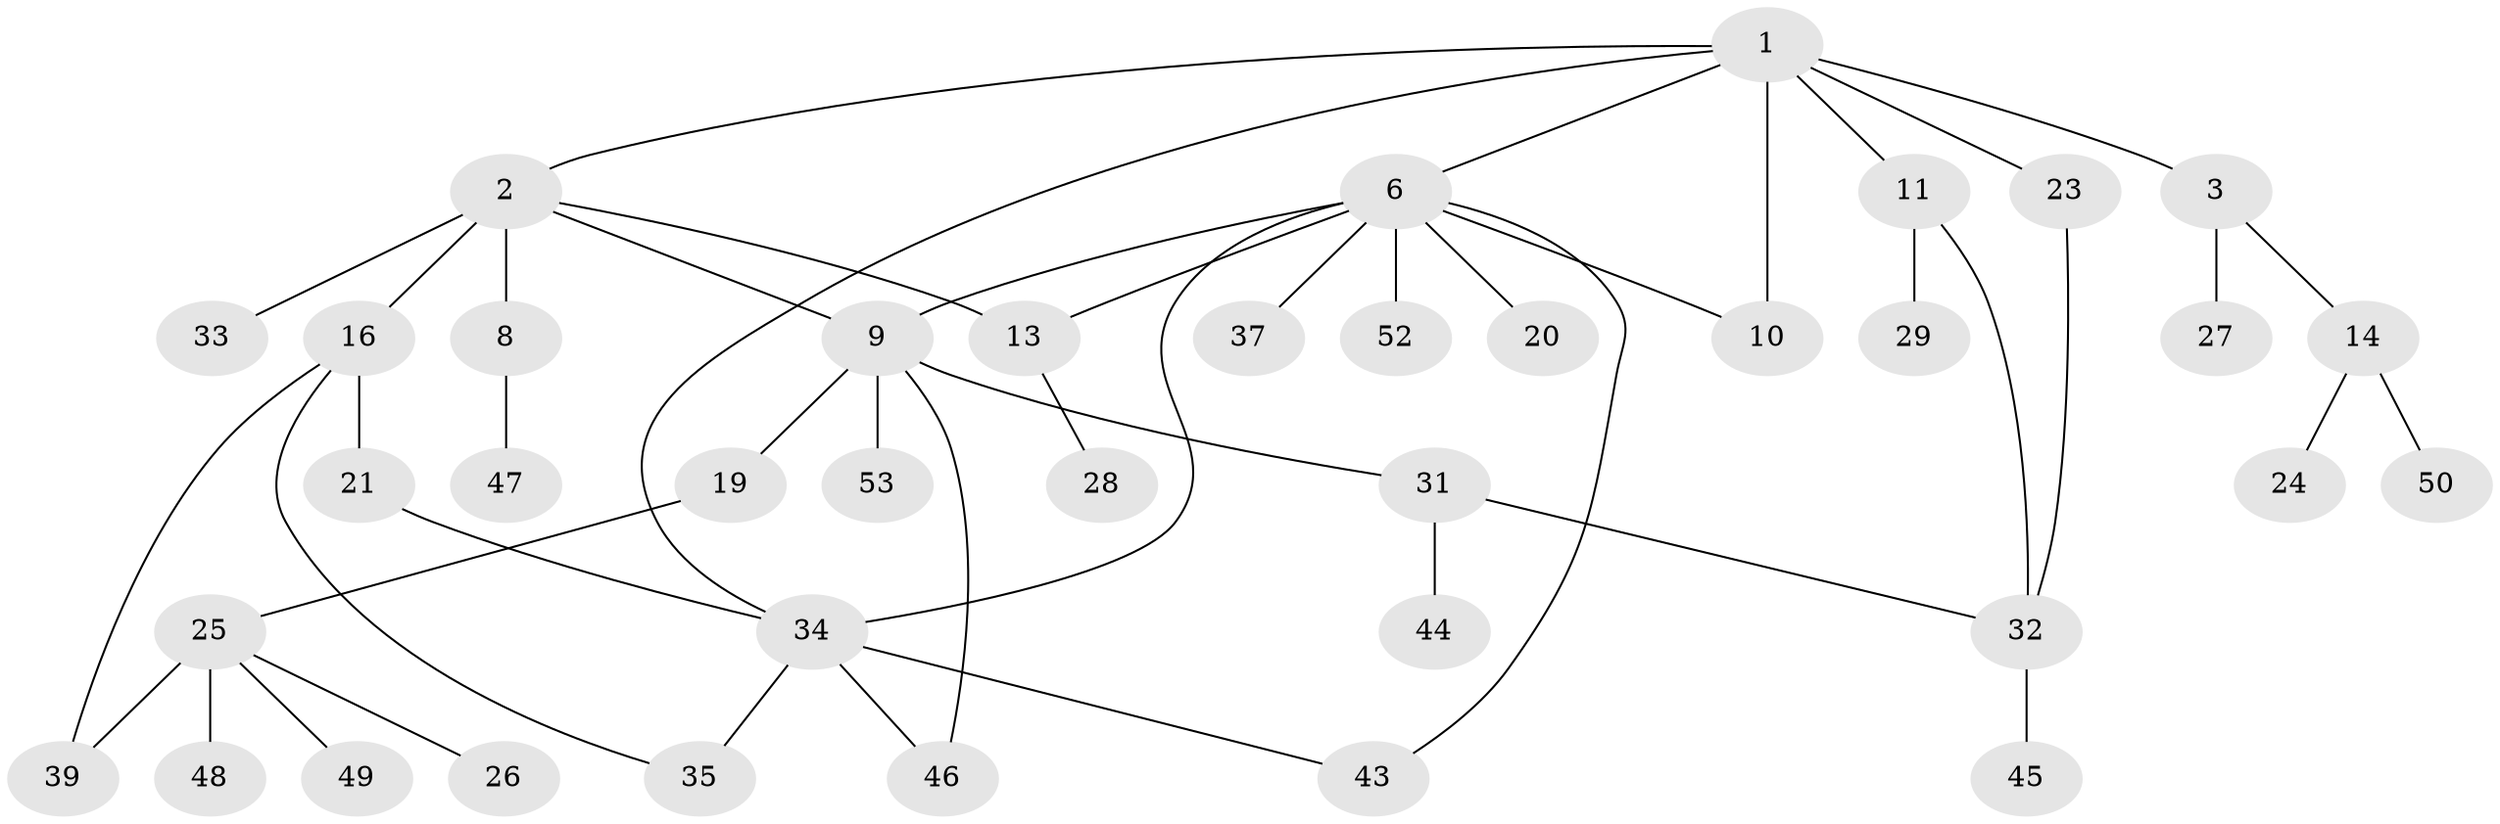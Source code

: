// original degree distribution, {5: 0.03636363636363636, 3: 0.2, 2: 0.2909090909090909, 4: 0.14545454545454545, 8: 0.01818181818181818, 1: 0.3090909090909091}
// Generated by graph-tools (version 1.1) at 2025/10/02/27/25 16:10:52]
// undirected, 38 vertices, 48 edges
graph export_dot {
graph [start="1"]
  node [color=gray90,style=filled];
  1 [super="+5"];
  2 [super="+7"];
  3 [super="+4"];
  6 [super="+12"];
  8 [super="+30"];
  9 [super="+18"];
  10;
  11;
  13 [super="+51"];
  14 [super="+15"];
  16 [super="+17"];
  19 [super="+22"];
  20 [super="+38"];
  21 [super="+54"];
  23;
  24;
  25 [super="+41"];
  26;
  27;
  28 [super="+40"];
  29;
  31 [super="+55"];
  32 [super="+36"];
  33;
  34 [super="+42"];
  35;
  37;
  39;
  43;
  44;
  45;
  46;
  47;
  48;
  49;
  50;
  52;
  53;
  1 -- 2;
  1 -- 3;
  1 -- 11;
  1 -- 34;
  1 -- 10;
  1 -- 6;
  1 -- 23;
  2 -- 16;
  2 -- 33;
  2 -- 8;
  2 -- 9;
  2 -- 13;
  3 -- 14;
  3 -- 27;
  6 -- 9;
  6 -- 20;
  6 -- 34;
  6 -- 52;
  6 -- 43;
  6 -- 10;
  6 -- 37;
  6 -- 13;
  8 -- 47;
  9 -- 31;
  9 -- 53;
  9 -- 19;
  9 -- 46;
  11 -- 29;
  11 -- 32;
  13 -- 28;
  14 -- 24;
  14 -- 50;
  16 -- 21;
  16 -- 35;
  16 -- 39;
  19 -- 25 [weight=2];
  21 -- 34;
  23 -- 32;
  25 -- 26;
  25 -- 49;
  25 -- 48;
  25 -- 39;
  31 -- 32;
  31 -- 44;
  32 -- 45;
  34 -- 35;
  34 -- 43;
  34 -- 46;
}
